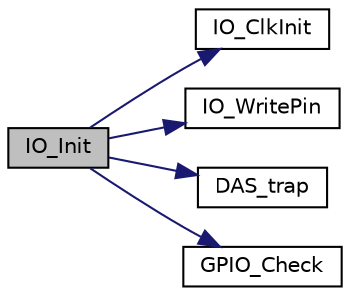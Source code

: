 digraph "IO_Init"
{
  edge [fontname="Helvetica",fontsize="10",labelfontname="Helvetica",labelfontsize="10"];
  node [fontname="Helvetica",fontsize="10",shape=record];
  rankdir="LR";
  Node4 [label="IO_Init",height=0.2,width=0.4,color="black", fillcolor="grey75", style="filled", fontcolor="black"];
  Node4 -> Node5 [color="midnightblue",fontsize="10",style="solid",fontname="Helvetica"];
  Node5 [label="IO_ClkInit",height=0.2,width=0.4,color="black", fillcolor="white", style="filled",URL="$io_8c.html#a26062eca60f54c2714a50126a1c4f38e",tooltip="IO_ClkInit() activates the port clocks of the used package. "];
  Node4 -> Node6 [color="midnightblue",fontsize="10",style="solid",fontname="Helvetica"];
  Node6 [label="IO_WritePin",height=0.2,width=0.4,color="black", fillcolor="white", style="filled",URL="$io_8c.html#a1709c6b36be8ee2ebaf5e076300b6a93",tooltip="Sets the state of a pin. "];
  Node4 -> Node7 [color="midnightblue",fontsize="10",style="solid",fontname="Helvetica"];
  Node7 [label="DAS_trap",height=0.2,width=0.4,color="black", fillcolor="white", style="filled",URL="$driver__assert_8c.html#a389916f3c900b8e452062e59b21511e6"];
  Node4 -> Node8 [color="midnightblue",fontsize="10",style="solid",fontname="Helvetica"];
  Node8 [label="GPIO_Check",height=0.2,width=0.4,color="black", fillcolor="white", style="filled",URL="$io_8c.html#ab34f18df31d74c08458d7c6c771bdecb",tooltip="Checks the GPIOx peripheral according to the specified parameters in the GPIO_Init. "];
}
